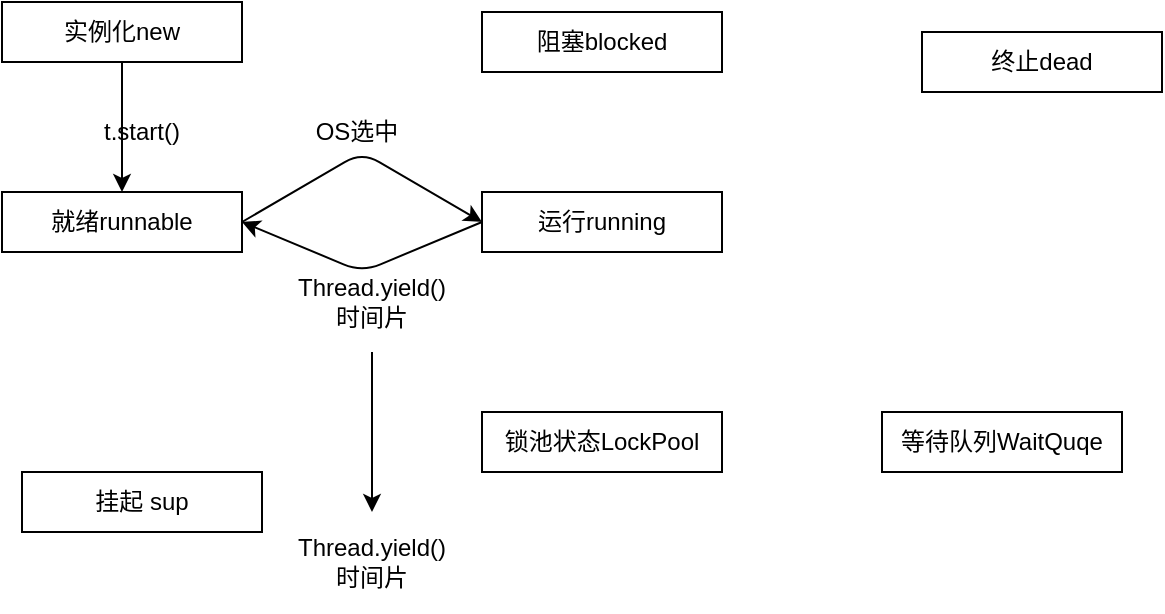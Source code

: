 <mxfile version="10.3.5" type="github"><diagram id="W6Y9eIPuN1CUzbKv96vU" name="Page-1"><mxGraphModel dx="840" dy="462" grid="1" gridSize="10" guides="1" tooltips="1" connect="1" arrows="1" fold="1" page="1" pageScale="1" pageWidth="827" pageHeight="1169" math="0" shadow="0"><root><mxCell id="0"/><mxCell id="1" parent="0"/><mxCell id="66fY28CiwXZmnQMeY5bw-10" value="" style="edgeStyle=orthogonalEdgeStyle;rounded=0;orthogonalLoop=1;jettySize=auto;exitX=0.5;exitY=1;exitDx=0;exitDy=0;html=1;labelBorderColor=none;" edge="1" parent="1" source="66fY28CiwXZmnQMeY5bw-1" target="66fY28CiwXZmnQMeY5bw-2"><mxGeometry relative="1" as="geometry"><Array as="points"><mxPoint x="120" y="130"/><mxPoint x="120" y="130"/></Array></mxGeometry></mxCell><mxCell id="66fY28CiwXZmnQMeY5bw-1" value="实例化new" style="rounded=0;whiteSpace=wrap;html=1;" vertex="1" parent="1"><mxGeometry x="60" y="65" width="120" height="30" as="geometry"/></mxCell><mxCell id="66fY28CiwXZmnQMeY5bw-2" value="就绪runnable" style="rounded=0;whiteSpace=wrap;html=1;" vertex="1" parent="1"><mxGeometry x="60" y="160" width="120" height="30" as="geometry"/></mxCell><mxCell id="66fY28CiwXZmnQMeY5bw-8" value="挂起 sup" style="rounded=0;whiteSpace=wrap;html=1;" vertex="1" parent="1"><mxGeometry x="70" y="300" width="120" height="30" as="geometry"/></mxCell><mxCell id="66fY28CiwXZmnQMeY5bw-3" value="运行running" style="rounded=0;whiteSpace=wrap;html=1;" vertex="1" parent="1"><mxGeometry x="300" y="160" width="120" height="30" as="geometry"/></mxCell><mxCell id="66fY28CiwXZmnQMeY5bw-4" value="阻塞blocked" style="rounded=0;whiteSpace=wrap;html=1;" vertex="1" parent="1"><mxGeometry x="300" y="70" width="120" height="30" as="geometry"/></mxCell><mxCell id="66fY28CiwXZmnQMeY5bw-5" value="终止dead" style="rounded=0;whiteSpace=wrap;html=1;" vertex="1" parent="1"><mxGeometry x="520" y="80" width="120" height="30" as="geometry"/></mxCell><mxCell id="66fY28CiwXZmnQMeY5bw-6" value="锁池状态LockPool" style="rounded=0;whiteSpace=wrap;html=1;" vertex="1" parent="1"><mxGeometry x="300" y="270" width="120" height="30" as="geometry"/></mxCell><mxCell id="66fY28CiwXZmnQMeY5bw-7" value="等待队列WaitQuqe" style="rounded=0;whiteSpace=wrap;html=1;" vertex="1" parent="1"><mxGeometry x="500" y="270" width="120" height="30" as="geometry"/></mxCell><mxCell id="66fY28CiwXZmnQMeY5bw-11" value="t.start()" style="text;html=1;strokeColor=none;fillColor=none;align=center;verticalAlign=middle;whiteSpace=wrap;rounded=0;" vertex="1" parent="1"><mxGeometry x="110" y="120" width="40" height="20" as="geometry"/></mxCell><mxCell id="66fY28CiwXZmnQMeY5bw-13" value="" style="endArrow=classic;html=1;entryX=0;entryY=0.5;entryDx=0;entryDy=0;exitX=1;exitY=0.5;exitDx=0;exitDy=0;" edge="1" parent="1" source="66fY28CiwXZmnQMeY5bw-2" target="66fY28CiwXZmnQMeY5bw-3"><mxGeometry width="50" height="50" relative="1" as="geometry"><mxPoint x="250" y="200" as="sourcePoint"/><mxPoint x="300" y="150" as="targetPoint"/><Array as="points"><mxPoint x="240" y="140"/></Array></mxGeometry></mxCell><mxCell id="66fY28CiwXZmnQMeY5bw-14" value="" style="endArrow=classic;html=1;entryX=1;entryY=0.5;entryDx=0;entryDy=0;exitX=0;exitY=0.5;exitDx=0;exitDy=0;" edge="1" parent="1" source="66fY28CiwXZmnQMeY5bw-3" target="66fY28CiwXZmnQMeY5bw-2"><mxGeometry width="50" height="50" relative="1" as="geometry"><mxPoint x="200" y="240" as="sourcePoint"/><mxPoint x="250" y="190" as="targetPoint"/><Array as="points"><mxPoint x="240" y="200"/></Array></mxGeometry></mxCell><mxCell id="66fY28CiwXZmnQMeY5bw-18" value="" style="edgeStyle=orthogonalEdgeStyle;rounded=0;orthogonalLoop=1;jettySize=auto;html=1;" edge="1" parent="1" source="66fY28CiwXZmnQMeY5bw-15" target="66fY28CiwXZmnQMeY5bw-17"><mxGeometry relative="1" as="geometry"/></mxCell><mxCell id="66fY28CiwXZmnQMeY5bw-15" value="Thread.yield()&lt;br&gt;时间片&lt;br&gt;" style="text;html=1;strokeColor=none;fillColor=none;align=center;verticalAlign=middle;whiteSpace=wrap;rounded=0;" vertex="1" parent="1"><mxGeometry x="200" y="190" width="90" height="50" as="geometry"/></mxCell><mxCell id="66fY28CiwXZmnQMeY5bw-17" value="Thread.yield()&lt;br&gt;时间片&lt;br&gt;" style="text;html=1;strokeColor=none;fillColor=none;align=center;verticalAlign=middle;whiteSpace=wrap;rounded=0;" vertex="1" parent="1"><mxGeometry x="200" y="320" width="90" height="50" as="geometry"/></mxCell><mxCell id="66fY28CiwXZmnQMeY5bw-16" value="OS选中" style="text;html=1;strokeColor=none;fillColor=none;align=center;verticalAlign=middle;whiteSpace=wrap;rounded=0;" vertex="1" parent="1"><mxGeometry x="210" y="120" width="55" height="20" as="geometry"/></mxCell></root></mxGraphModel></diagram></mxfile>